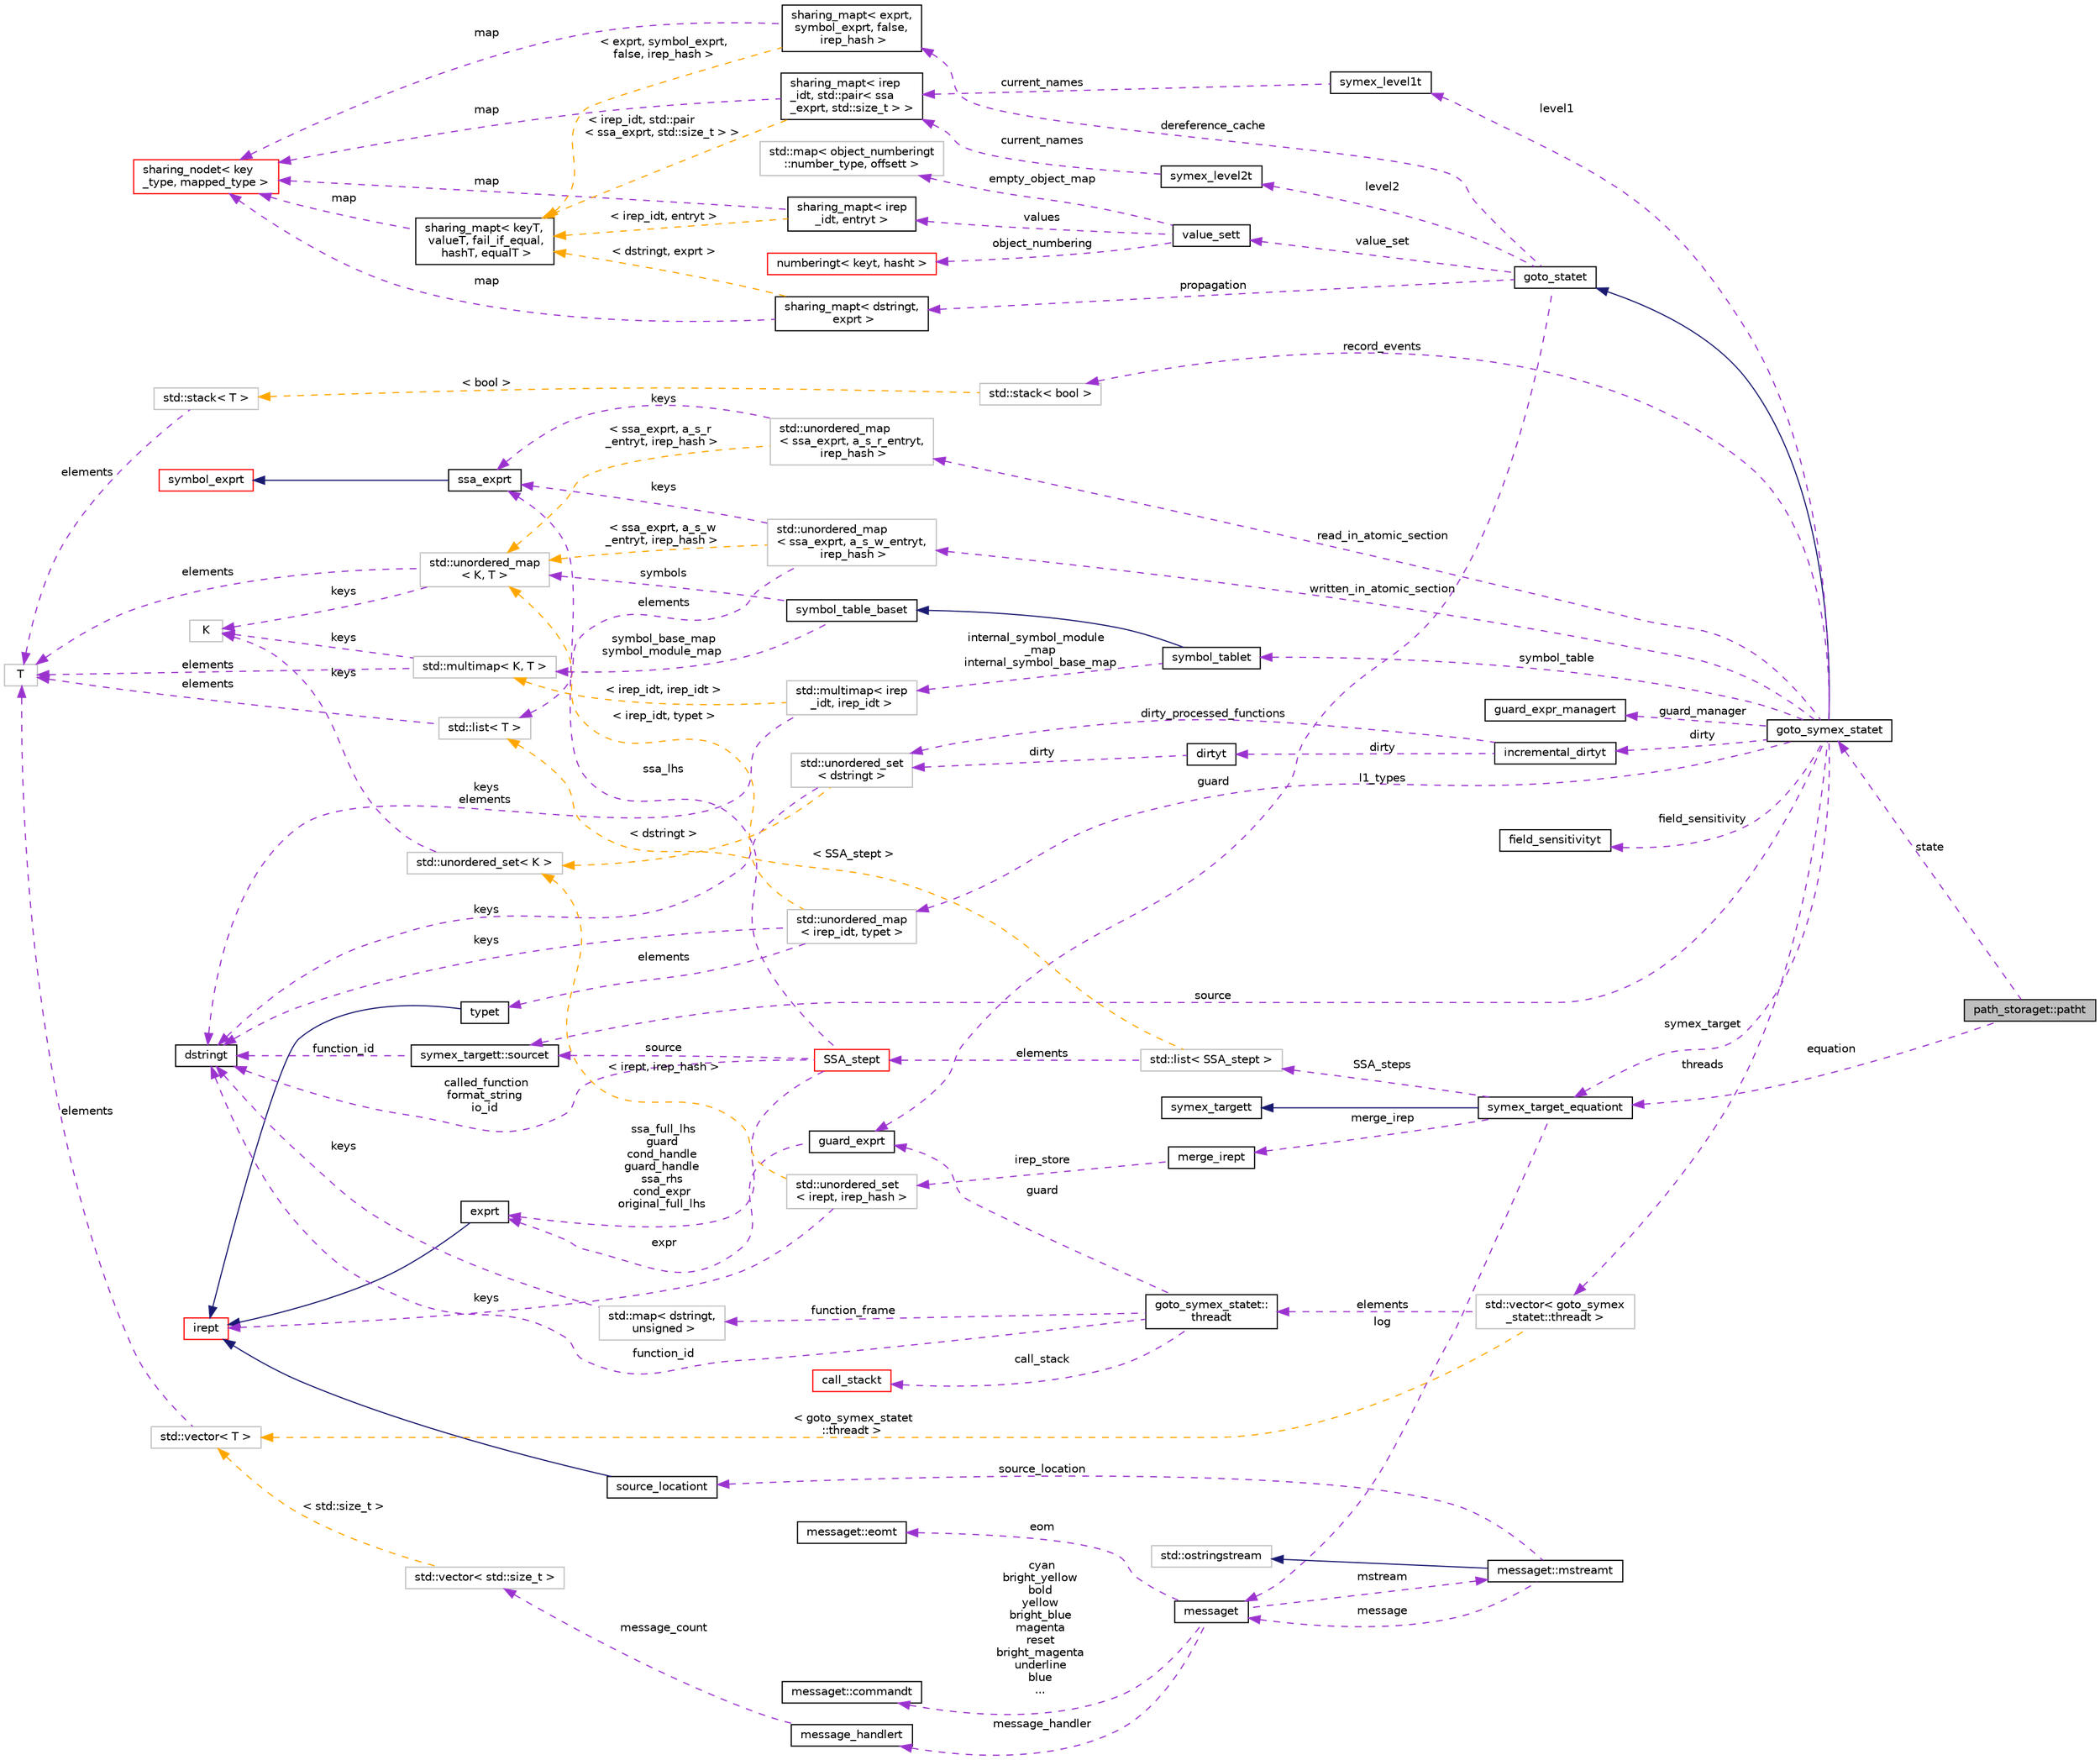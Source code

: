 digraph "path_storaget::patht"
{
 // LATEX_PDF_SIZE
  bgcolor="transparent";
  edge [fontname="Helvetica",fontsize="10",labelfontname="Helvetica",labelfontsize="10"];
  node [fontname="Helvetica",fontsize="10",shape=record];
  rankdir="LR";
  Node1 [label="path_storaget::patht",height=0.2,width=0.4,color="black", fillcolor="grey75", style="filled", fontcolor="black",tooltip="Information saved at a conditional goto to resume execution."];
  Node2 -> Node1 [dir="back",color="darkorchid3",fontsize="10",style="dashed",label=" state" ,fontname="Helvetica"];
  Node2 [label="goto_symex_statet",height=0.2,width=0.4,color="black",URL="$classgoto__symex__statet.html",tooltip="Central data structure: state."];
  Node3 -> Node2 [dir="back",color="midnightblue",fontsize="10",style="solid",fontname="Helvetica"];
  Node3 [label="goto_statet",height=0.2,width=0.4,color="black",URL="$classgoto__statet.html",tooltip="Container for data that varies per program point, e.g."];
  Node4 -> Node3 [dir="back",color="darkorchid3",fontsize="10",style="dashed",label=" propagation" ,fontname="Helvetica"];
  Node4 [label="sharing_mapt\< dstringt,\l exprt \>",height=0.2,width=0.4,color="black",URL="$classsharing__mapt.html",tooltip=" "];
  Node5 -> Node4 [dir="back",color="darkorchid3",fontsize="10",style="dashed",label=" map" ,fontname="Helvetica"];
  Node5 [label="sharing_nodet\< key\l_type, mapped_type \>",height=0.2,width=0.4,color="red",URL="$classsharing__nodet.html",tooltip=" "];
  Node11 -> Node4 [dir="back",color="orange",fontsize="10",style="dashed",label=" \< dstringt, exprt \>" ,fontname="Helvetica"];
  Node11 [label="sharing_mapt\< keyT,\l valueT, fail_if_equal,\l hashT, equalT \>",height=0.2,width=0.4,color="black",URL="$classsharing__mapt.html",tooltip="A map implemented as a tree where subtrees can be shared between different maps."];
  Node5 -> Node11 [dir="back",color="darkorchid3",fontsize="10",style="dashed",label=" map" ,fontname="Helvetica"];
  Node12 -> Node3 [dir="back",color="darkorchid3",fontsize="10",style="dashed",label=" level2" ,fontname="Helvetica"];
  Node12 [label="symex_level2t",height=0.2,width=0.4,color="black",URL="$structsymex__level2t.html",tooltip="Functor to set the level 2 renaming of SSA expressions."];
  Node13 -> Node12 [dir="back",color="darkorchid3",fontsize="10",style="dashed",label=" current_names" ,fontname="Helvetica"];
  Node13 [label="sharing_mapt\< irep\l_idt, std::pair\< ssa\l_exprt, std::size_t \> \>",height=0.2,width=0.4,color="black",URL="$classsharing__mapt.html",tooltip=" "];
  Node5 -> Node13 [dir="back",color="darkorchid3",fontsize="10",style="dashed",label=" map" ,fontname="Helvetica"];
  Node11 -> Node13 [dir="back",color="orange",fontsize="10",style="dashed",label=" \< irep_idt, std::pair\l\< ssa_exprt, std::size_t \> \>" ,fontname="Helvetica"];
  Node14 -> Node3 [dir="back",color="darkorchid3",fontsize="10",style="dashed",label=" dereference_cache" ,fontname="Helvetica"];
  Node14 [label="sharing_mapt\< exprt,\l symbol_exprt, false,\l irep_hash \>",height=0.2,width=0.4,color="black",URL="$classsharing__mapt.html",tooltip=" "];
  Node5 -> Node14 [dir="back",color="darkorchid3",fontsize="10",style="dashed",label=" map" ,fontname="Helvetica"];
  Node11 -> Node14 [dir="back",color="orange",fontsize="10",style="dashed",label=" \< exprt, symbol_exprt,\l false, irep_hash \>" ,fontname="Helvetica"];
  Node15 -> Node3 [dir="back",color="darkorchid3",fontsize="10",style="dashed",label=" guard" ,fontname="Helvetica"];
  Node15 [label="guard_exprt",height=0.2,width=0.4,color="black",URL="$classguard__exprt.html",tooltip=" "];
  Node16 -> Node15 [dir="back",color="darkorchid3",fontsize="10",style="dashed",label=" expr" ,fontname="Helvetica"];
  Node16 [label="exprt",height=0.2,width=0.4,color="black",URL="$classexprt.html",tooltip="Base class for all expressions."];
  Node17 -> Node16 [dir="back",color="midnightblue",fontsize="10",style="solid",fontname="Helvetica"];
  Node17 [label="irept",height=0.2,width=0.4,color="red",URL="$classirept.html",tooltip="There are a large number of kinds of tree structured or tree-like data in CPROVER."];
  Node26 -> Node3 [dir="back",color="darkorchid3",fontsize="10",style="dashed",label=" value_set" ,fontname="Helvetica"];
  Node26 [label="value_sett",height=0.2,width=0.4,color="black",URL="$classvalue__sett.html",tooltip="State type in value_set_domaint, used in value-set analysis and goto-symex."];
  Node27 -> Node26 [dir="back",color="darkorchid3",fontsize="10",style="dashed",label=" values" ,fontname="Helvetica"];
  Node27 [label="sharing_mapt\< irep\l_idt, entryt \>",height=0.2,width=0.4,color="black",URL="$classsharing__mapt.html",tooltip=" "];
  Node5 -> Node27 [dir="back",color="darkorchid3",fontsize="10",style="dashed",label=" map" ,fontname="Helvetica"];
  Node11 -> Node27 [dir="back",color="orange",fontsize="10",style="dashed",label=" \< irep_idt, entryt \>" ,fontname="Helvetica"];
  Node28 -> Node26 [dir="back",color="darkorchid3",fontsize="10",style="dashed",label=" empty_object_map" ,fontname="Helvetica"];
  Node28 [label="std::map\< object_numberingt\l::number_type, offsett \>",height=0.2,width=0.4,color="grey75",tooltip=" "];
  Node31 -> Node26 [dir="back",color="darkorchid3",fontsize="10",style="dashed",label=" object_numbering" ,fontname="Helvetica"];
  Node31 [label="numberingt\< keyt, hasht \>",height=0.2,width=0.4,color="red",URL="$classnumberingt.html",tooltip=" "];
  Node35 -> Node2 [dir="back",color="darkorchid3",fontsize="10",style="dashed",label=" read_in_atomic_section" ,fontname="Helvetica"];
  Node35 [label="std::unordered_map\l\< ssa_exprt, a_s_r_entryt,\l irep_hash \>",height=0.2,width=0.4,color="grey75",tooltip=" "];
  Node36 -> Node35 [dir="back",color="darkorchid3",fontsize="10",style="dashed",label=" keys" ,fontname="Helvetica"];
  Node36 [label="ssa_exprt",height=0.2,width=0.4,color="black",URL="$classssa__exprt.html",tooltip="Expression providing an SSA-renamed symbol of expressions."];
  Node37 -> Node36 [dir="back",color="midnightblue",fontsize="10",style="solid",fontname="Helvetica"];
  Node37 [label="symbol_exprt",height=0.2,width=0.4,color="red",URL="$classsymbol__exprt.html",tooltip="Expression to hold a symbol (variable)"];
  Node33 -> Node35 [dir="back",color="orange",fontsize="10",style="dashed",label=" \< ssa_exprt, a_s_r\l_entryt, irep_hash \>" ,fontname="Helvetica"];
  Node33 [label="std::unordered_map\l\< K, T \>",height=0.2,width=0.4,color="grey75",tooltip="STL class."];
  Node30 -> Node33 [dir="back",color="darkorchid3",fontsize="10",style="dashed",label=" keys" ,fontname="Helvetica"];
  Node30 [label="K",height=0.2,width=0.4,color="grey75",tooltip=" "];
  Node23 -> Node33 [dir="back",color="darkorchid3",fontsize="10",style="dashed",label=" elements" ,fontname="Helvetica"];
  Node23 [label="T",height=0.2,width=0.4,color="grey75",tooltip=" "];
  Node40 -> Node2 [dir="back",color="darkorchid3",fontsize="10",style="dashed",label=" symbol_table" ,fontname="Helvetica"];
  Node40 [label="symbol_tablet",height=0.2,width=0.4,color="black",URL="$classsymbol__tablet.html",tooltip="The symbol table."];
  Node41 -> Node40 [dir="back",color="midnightblue",fontsize="10",style="solid",fontname="Helvetica"];
  Node41 [label="symbol_table_baset",height=0.2,width=0.4,color="black",URL="$classsymbol__table__baset.html",tooltip="The symbol table base class interface."];
  Node42 -> Node41 [dir="back",color="darkorchid3",fontsize="10",style="dashed",label=" symbol_base_map\nsymbol_module_map" ,fontname="Helvetica"];
  Node42 [label="std::multimap\< K, T \>",height=0.2,width=0.4,color="grey75",tooltip="STL class."];
  Node30 -> Node42 [dir="back",color="darkorchid3",fontsize="10",style="dashed",label=" keys" ,fontname="Helvetica"];
  Node23 -> Node42 [dir="back",color="darkorchid3",fontsize="10",style="dashed",label=" elements" ,fontname="Helvetica"];
  Node33 -> Node41 [dir="back",color="darkorchid3",fontsize="10",style="dashed",label=" symbols" ,fontname="Helvetica"];
  Node43 -> Node40 [dir="back",color="darkorchid3",fontsize="10",style="dashed",label=" internal_symbol_module\l_map\ninternal_symbol_base_map" ,fontname="Helvetica"];
  Node43 [label="std::multimap\< irep\l_idt, irep_idt \>",height=0.2,width=0.4,color="grey75",tooltip=" "];
  Node24 -> Node43 [dir="back",color="darkorchid3",fontsize="10",style="dashed",label=" keys\nelements" ,fontname="Helvetica"];
  Node24 [label="dstringt",height=0.2,width=0.4,color="black",URL="$classdstringt.html",tooltip="dstringt has one field, an unsigned integer no which is an index into a static table of strings."];
  Node42 -> Node43 [dir="back",color="orange",fontsize="10",style="dashed",label=" \< irep_idt, irep_idt \>" ,fontname="Helvetica"];
  Node44 -> Node2 [dir="back",color="darkorchid3",fontsize="10",style="dashed",label=" record_events" ,fontname="Helvetica"];
  Node44 [label="std::stack\< bool \>",height=0.2,width=0.4,color="grey75",tooltip=" "];
  Node45 -> Node44 [dir="back",color="orange",fontsize="10",style="dashed",label=" \< bool \>" ,fontname="Helvetica"];
  Node45 [label="std::stack\< T \>",height=0.2,width=0.4,color="grey75",tooltip="STL class."];
  Node23 -> Node45 [dir="back",color="darkorchid3",fontsize="10",style="dashed",label=" elements" ,fontname="Helvetica"];
  Node46 -> Node2 [dir="back",color="darkorchid3",fontsize="10",style="dashed",label=" dirty" ,fontname="Helvetica"];
  Node46 [label="incremental_dirtyt",height=0.2,width=0.4,color="black",URL="$classincremental__dirtyt.html",tooltip="Wrapper for dirtyt that permits incremental population, ensuring each function is analysed exactly on..."];
  Node47 -> Node46 [dir="back",color="darkorchid3",fontsize="10",style="dashed",label=" dirty_processed_functions" ,fontname="Helvetica"];
  Node47 [label="std::unordered_set\l\< dstringt \>",height=0.2,width=0.4,color="grey75",tooltip=" "];
  Node24 -> Node47 [dir="back",color="darkorchid3",fontsize="10",style="dashed",label=" keys" ,fontname="Helvetica"];
  Node48 -> Node47 [dir="back",color="orange",fontsize="10",style="dashed",label=" \< dstringt \>" ,fontname="Helvetica"];
  Node48 [label="std::unordered_set\< K \>",height=0.2,width=0.4,color="grey75",tooltip="STL class."];
  Node30 -> Node48 [dir="back",color="darkorchid3",fontsize="10",style="dashed",label=" keys" ,fontname="Helvetica"];
  Node49 -> Node46 [dir="back",color="darkorchid3",fontsize="10",style="dashed",label=" dirty" ,fontname="Helvetica"];
  Node49 [label="dirtyt",height=0.2,width=0.4,color="black",URL="$classdirtyt.html",tooltip="Dirty variables are ones which have their address taken so we can't reliably work out where they may ..."];
  Node47 -> Node49 [dir="back",color="darkorchid3",fontsize="10",style="dashed",label=" dirty" ,fontname="Helvetica"];
  Node50 -> Node2 [dir="back",color="darkorchid3",fontsize="10",style="dashed",label=" guard_manager" ,fontname="Helvetica"];
  Node50 [label="guard_expr_managert",height=0.2,width=0.4,color="black",URL="$structguard__expr__managert.html",tooltip="This is unused by this implementation of guards, but can be used by other implementations of the same..."];
  Node51 -> Node2 [dir="back",color="darkorchid3",fontsize="10",style="dashed",label=" symex_target" ,fontname="Helvetica"];
  Node51 [label="symex_target_equationt",height=0.2,width=0.4,color="black",URL="$classsymex__target__equationt.html",tooltip="Inheriting the interface of symex_targett this class represents the SSA form of the input program as ..."];
  Node52 -> Node51 [dir="back",color="midnightblue",fontsize="10",style="solid",fontname="Helvetica"];
  Node52 [label="symex_targett",height=0.2,width=0.4,color="black",URL="$classsymex__targett.html",tooltip="The interface of the target container for symbolic execution to record its symbolic steps into."];
  Node53 -> Node51 [dir="back",color="darkorchid3",fontsize="10",style="dashed",label=" log" ,fontname="Helvetica"];
  Node53 [label="messaget",height=0.2,width=0.4,color="black",URL="$classmessaget.html",tooltip="Class that provides messages with a built-in verbosity 'level'."];
  Node54 -> Node53 [dir="back",color="darkorchid3",fontsize="10",style="dashed",label=" message_handler" ,fontname="Helvetica"];
  Node54 [label="message_handlert",height=0.2,width=0.4,color="black",URL="$classmessage__handlert.html",tooltip=" "];
  Node55 -> Node54 [dir="back",color="darkorchid3",fontsize="10",style="dashed",label=" message_count" ,fontname="Helvetica"];
  Node55 [label="std::vector\< std::size_t \>",height=0.2,width=0.4,color="grey75",tooltip=" "];
  Node22 -> Node55 [dir="back",color="orange",fontsize="10",style="dashed",label=" \< std::size_t \>" ,fontname="Helvetica"];
  Node22 [label="std::vector\< T \>",height=0.2,width=0.4,color="grey75",tooltip="STL class."];
  Node23 -> Node22 [dir="back",color="darkorchid3",fontsize="10",style="dashed",label=" elements" ,fontname="Helvetica"];
  Node56 -> Node53 [dir="back",color="darkorchid3",fontsize="10",style="dashed",label=" cyan\nbright_yellow\nbold\nyellow\nbright_blue\nmagenta\nreset\nbright_magenta\nunderline\nblue\n..." ,fontname="Helvetica"];
  Node56 [label="messaget::commandt",height=0.2,width=0.4,color="black",URL="$classmessaget_1_1commandt.html",tooltip=" "];
  Node57 -> Node53 [dir="back",color="darkorchid3",fontsize="10",style="dashed",label=" mstream" ,fontname="Helvetica"];
  Node57 [label="messaget::mstreamt",height=0.2,width=0.4,color="black",URL="$classmessaget_1_1mstreamt.html",tooltip=" "];
  Node58 -> Node57 [dir="back",color="midnightblue",fontsize="10",style="solid",fontname="Helvetica"];
  Node58 [label="std::ostringstream",height=0.2,width=0.4,color="grey75",tooltip="STL class."];
  Node53 -> Node57 [dir="back",color="darkorchid3",fontsize="10",style="dashed",label=" message" ,fontname="Helvetica"];
  Node63 -> Node57 [dir="back",color="darkorchid3",fontsize="10",style="dashed",label=" source_location" ,fontname="Helvetica"];
  Node63 [label="source_locationt",height=0.2,width=0.4,color="black",URL="$classsource__locationt.html",tooltip=" "];
  Node17 -> Node63 [dir="back",color="midnightblue",fontsize="10",style="solid",fontname="Helvetica"];
  Node64 -> Node53 [dir="back",color="darkorchid3",fontsize="10",style="dashed",label=" eom" ,fontname="Helvetica"];
  Node64 [label="messaget::eomt",height=0.2,width=0.4,color="black",URL="$classmessaget_1_1eomt.html",tooltip=" "];
  Node65 -> Node51 [dir="back",color="darkorchid3",fontsize="10",style="dashed",label=" merge_irep" ,fontname="Helvetica"];
  Node65 [label="merge_irept",height=0.2,width=0.4,color="black",URL="$classmerge__irept.html",tooltip=" "];
  Node66 -> Node65 [dir="back",color="darkorchid3",fontsize="10",style="dashed",label=" irep_store" ,fontname="Helvetica"];
  Node66 [label="std::unordered_set\l\< irept, irep_hash \>",height=0.2,width=0.4,color="grey75",tooltip=" "];
  Node17 -> Node66 [dir="back",color="darkorchid3",fontsize="10",style="dashed",label=" keys" ,fontname="Helvetica"];
  Node48 -> Node66 [dir="back",color="orange",fontsize="10",style="dashed",label=" \< irept, irep_hash \>" ,fontname="Helvetica"];
  Node67 -> Node51 [dir="back",color="darkorchid3",fontsize="10",style="dashed",label=" SSA_steps" ,fontname="Helvetica"];
  Node67 [label="std::list\< SSA_stept \>",height=0.2,width=0.4,color="grey75",tooltip=" "];
  Node68 -> Node67 [dir="back",color="darkorchid3",fontsize="10",style="dashed",label=" elements" ,fontname="Helvetica"];
  Node68 [label="SSA_stept",height=0.2,width=0.4,color="red",URL="$class_s_s_a__stept.html",tooltip="Single SSA step in the equation."];
  Node36 -> Node68 [dir="back",color="darkorchid3",fontsize="10",style="dashed",label=" ssa_lhs" ,fontname="Helvetica"];
  Node24 -> Node68 [dir="back",color="darkorchid3",fontsize="10",style="dashed",label=" called_function\nformat_string\nio_id" ,fontname="Helvetica"];
  Node16 -> Node68 [dir="back",color="darkorchid3",fontsize="10",style="dashed",label=" ssa_full_lhs\nguard\ncond_handle\nguard_handle\nssa_rhs\ncond_expr\noriginal_full_lhs" ,fontname="Helvetica"];
  Node73 -> Node68 [dir="back",color="darkorchid3",fontsize="10",style="dashed",label=" source" ,fontname="Helvetica"];
  Node73 [label="symex_targett::sourcet",height=0.2,width=0.4,color="black",URL="$structsymex__targett_1_1sourcet.html",tooltip="Identifies source in the context of symbolic execution."];
  Node24 -> Node73 [dir="back",color="darkorchid3",fontsize="10",style="dashed",label=" function_id" ,fontname="Helvetica"];
  Node70 -> Node67 [dir="back",color="orange",fontsize="10",style="dashed",label=" \< SSA_stept \>" ,fontname="Helvetica"];
  Node70 [label="std::list\< T \>",height=0.2,width=0.4,color="grey75",tooltip="STL class."];
  Node23 -> Node70 [dir="back",color="darkorchid3",fontsize="10",style="dashed",label=" elements" ,fontname="Helvetica"];
  Node75 -> Node2 [dir="back",color="darkorchid3",fontsize="10",style="dashed",label=" field_sensitivity" ,fontname="Helvetica"];
  Node75 [label="field_sensitivityt",height=0.2,width=0.4,color="black",URL="$classfield__sensitivityt.html",tooltip="Control granularity of object accesses."];
  Node73 -> Node2 [dir="back",color="darkorchid3",fontsize="10",style="dashed",label=" source" ,fontname="Helvetica"];
  Node76 -> Node2 [dir="back",color="darkorchid3",fontsize="10",style="dashed",label=" written_in_atomic_section" ,fontname="Helvetica"];
  Node76 [label="std::unordered_map\l\< ssa_exprt, a_s_w_entryt,\l irep_hash \>",height=0.2,width=0.4,color="grey75",tooltip=" "];
  Node70 -> Node76 [dir="back",color="darkorchid3",fontsize="10",style="dashed",label=" elements" ,fontname="Helvetica"];
  Node36 -> Node76 [dir="back",color="darkorchid3",fontsize="10",style="dashed",label=" keys" ,fontname="Helvetica"];
  Node33 -> Node76 [dir="back",color="orange",fontsize="10",style="dashed",label=" \< ssa_exprt, a_s_w\l_entryt, irep_hash \>" ,fontname="Helvetica"];
  Node77 -> Node2 [dir="back",color="darkorchid3",fontsize="10",style="dashed",label=" threads" ,fontname="Helvetica"];
  Node77 [label="std::vector\< goto_symex\l_statet::threadt \>",height=0.2,width=0.4,color="grey75",tooltip=" "];
  Node78 -> Node77 [dir="back",color="darkorchid3",fontsize="10",style="dashed",label=" elements" ,fontname="Helvetica"];
  Node78 [label="goto_symex_statet::\lthreadt",height=0.2,width=0.4,color="black",URL="$structgoto__symex__statet_1_1threadt.html",tooltip=" "];
  Node15 -> Node78 [dir="back",color="darkorchid3",fontsize="10",style="dashed",label=" guard" ,fontname="Helvetica"];
  Node24 -> Node78 [dir="back",color="darkorchid3",fontsize="10",style="dashed",label=" function_id" ,fontname="Helvetica"];
  Node79 -> Node78 [dir="back",color="darkorchid3",fontsize="10",style="dashed",label=" function_frame" ,fontname="Helvetica"];
  Node79 [label="std::map\< dstringt,\l unsigned \>",height=0.2,width=0.4,color="grey75",tooltip=" "];
  Node24 -> Node79 [dir="back",color="darkorchid3",fontsize="10",style="dashed",label=" keys" ,fontname="Helvetica"];
  Node80 -> Node78 [dir="back",color="darkorchid3",fontsize="10",style="dashed",label=" call_stack" ,fontname="Helvetica"];
  Node80 [label="call_stackt",height=0.2,width=0.4,color="red",URL="$classcall__stackt.html",tooltip=" "];
  Node22 -> Node77 [dir="back",color="orange",fontsize="10",style="dashed",label=" \< goto_symex_statet\l::threadt \>" ,fontname="Helvetica"];
  Node82 -> Node2 [dir="back",color="darkorchid3",fontsize="10",style="dashed",label=" l1_types" ,fontname="Helvetica"];
  Node82 [label="std::unordered_map\l\< irep_idt, typet \>",height=0.2,width=0.4,color="grey75",tooltip=" "];
  Node83 -> Node82 [dir="back",color="darkorchid3",fontsize="10",style="dashed",label=" elements" ,fontname="Helvetica"];
  Node83 [label="typet",height=0.2,width=0.4,color="black",URL="$classtypet.html",tooltip="The type of an expression, extends irept."];
  Node17 -> Node83 [dir="back",color="midnightblue",fontsize="10",style="solid",fontname="Helvetica"];
  Node24 -> Node82 [dir="back",color="darkorchid3",fontsize="10",style="dashed",label=" keys" ,fontname="Helvetica"];
  Node33 -> Node82 [dir="back",color="orange",fontsize="10",style="dashed",label=" \< irep_idt, typet \>" ,fontname="Helvetica"];
  Node84 -> Node2 [dir="back",color="darkorchid3",fontsize="10",style="dashed",label=" level1" ,fontname="Helvetica"];
  Node84 [label="symex_level1t",height=0.2,width=0.4,color="black",URL="$structsymex__level1t.html",tooltip="Functor to set the level 1 renaming of SSA expressions."];
  Node13 -> Node84 [dir="back",color="darkorchid3",fontsize="10",style="dashed",label=" current_names" ,fontname="Helvetica"];
  Node51 -> Node1 [dir="back",color="darkorchid3",fontsize="10",style="dashed",label=" equation" ,fontname="Helvetica"];
}

